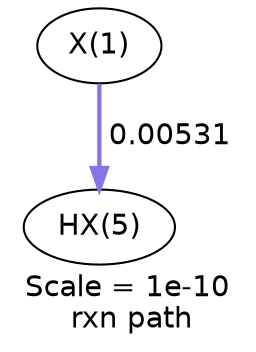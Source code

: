 digraph reaction_paths {
center=1;
s25 -> s26[fontname="Helvetica", style="setlinewidth(2.04)", arrowsize=1.02, color="0.7, 0.505, 0.9"
, label=" 0.00531"];
s25 [ fontname="Helvetica", label="X(1)"];
s26 [ fontname="Helvetica", label="HX(5)"];
 label = "Scale = 1e-10\l rxn path";
 fontname = "Helvetica";
}
